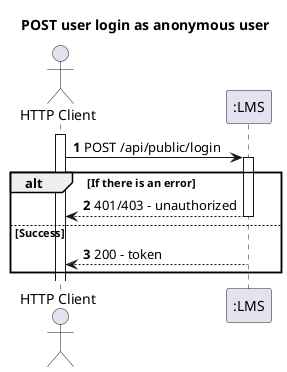 @startuml
'https://plantuml.com/sequence-diagram
autoactivate on
autonumber

title POST user login as anonymous user

actor "HTTP Client" as User
participant ":LMS" as Rest


activate User

User -> Rest: POST /api/public/login

alt If there is an error
    Rest --> User: 401/403 - unauthorized
else Success
    Rest --> User: 200 - token
end

@enduml

